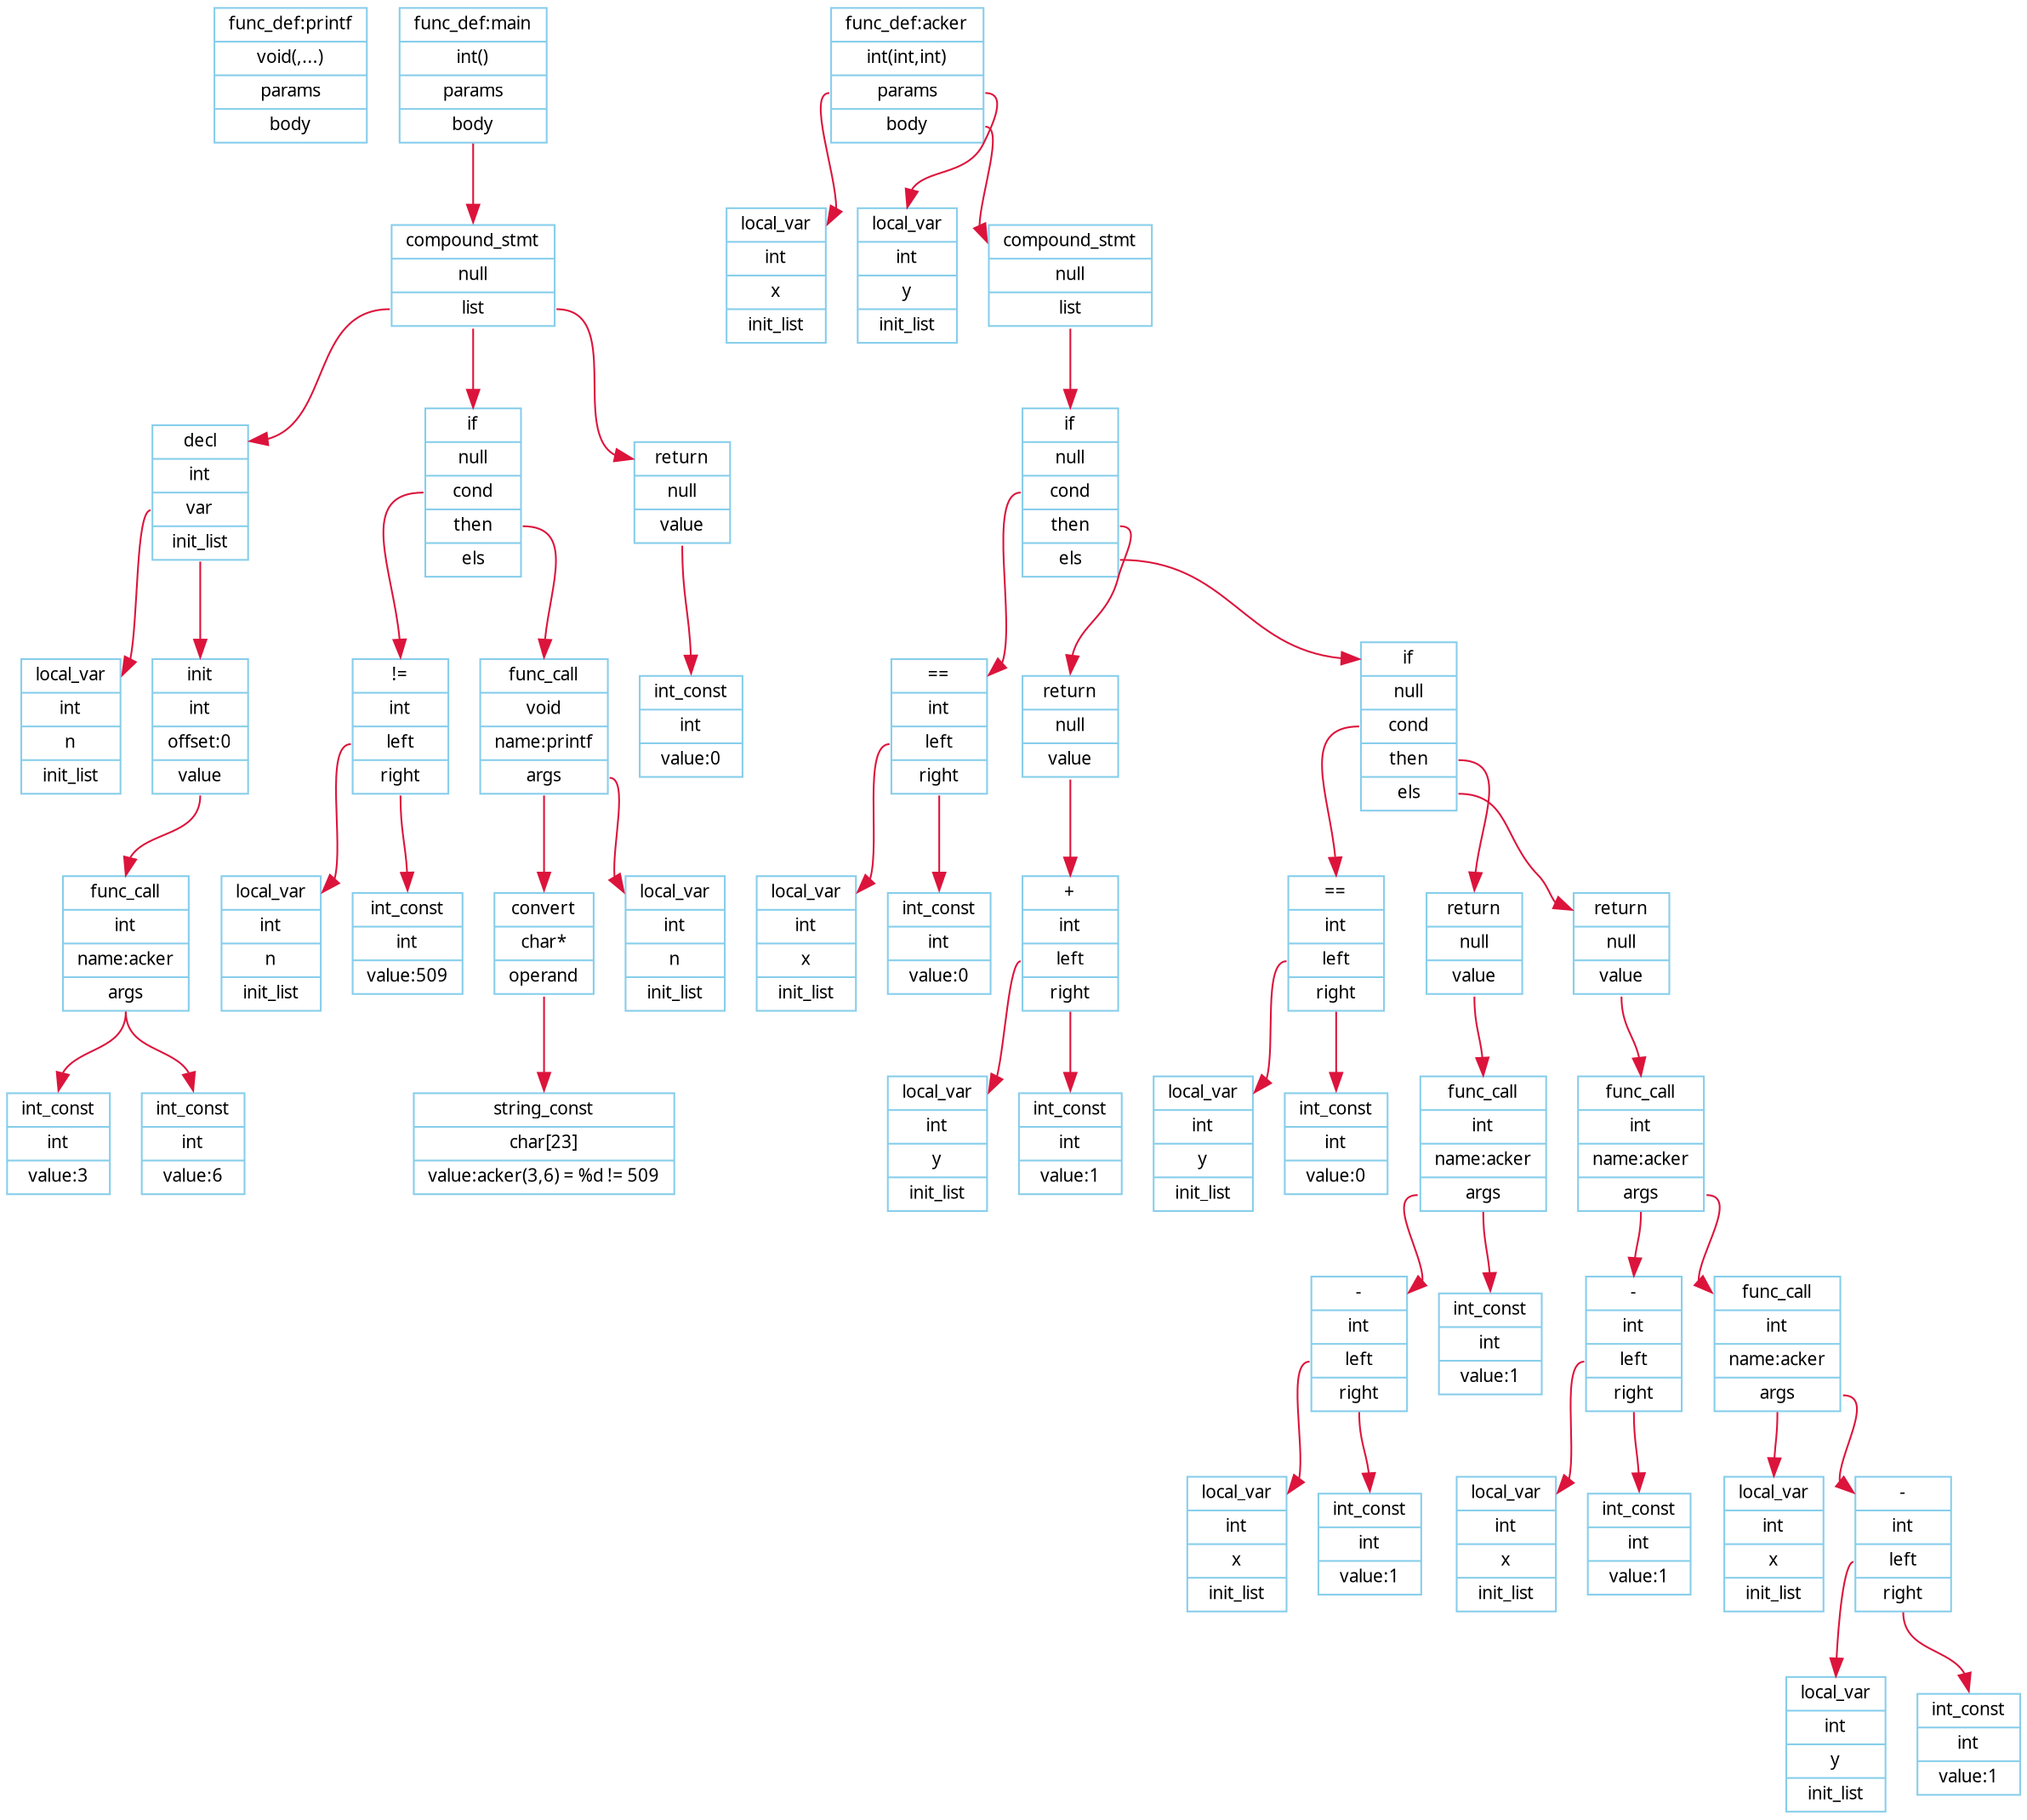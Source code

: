 digraph G {
node [fontname = "Verdana", fontsize = 10, color="skyblue", shape="record"];
edge [fontname = "Verdana", fontsize = 10, color="crimson", style="solid"];
P0[label="{<head>func_def:printf|<type>void(,...)|<params>params|<body>body}"];
P1[label="{<head>func_def:main|<type>int()|<params>params|<body>body}"];
P2[label="{<head>compound_stmt|null|<list>list}"];
P3[label="{<head>decl|<type>int|<var>var|<init_list>init_list}"];
P4[label="{<head>local_var|<type>int|<name>n|<list>init_list}"];
P3:var -> P4:head;
P5[label="{<head>init|<type>int|offset:0|<value>value}"];
P6[label="{<head>func_call|<type>int|name:acker|<args>args}"];
P7[label="{<head>int_const|<type>int|value:3}"];
P6:args -> P7:head;
P8[label="{<head>int_const|<type>int|value:6}"];
P6:args -> P8:head;
P5:value -> P6:head;
P3:init_list -> P5:head;
P2:list -> P3:head;
P9[label="{<head>if|null|<cond>cond|<then>then|<els>els}"];
P10[label="{<head>!=|<type>int|<left_operand>left|<right_operand>right}"];
P11[label="{<head>local_var|<type>int|<name>n|<list>init_list}"];
P10:left_operand -> P11:head;
P12[label="{<head>int_const|<type>int|value:509}"];
P10:right_operand -> P12:head;
P9:cond -> P10:head;
P13[label="{<head>func_call|<type>void|name:printf|<args>args}"];
P14[label="{<head>convert|<type>char*|<operand>operand}"];
P15[label="{<head>string_const|<type>char[23]|value:acker(3,6) = %d != 509
}"];
P14:operand -> P15:head;
P13:args -> P14:head;
P16[label="{<head>local_var|<type>int|<name>n|<list>init_list}"];
P13:args -> P16:head;
P9:then -> P13:head;
P2:list -> P9:head;
P17[label="{<head>return|null|<value>value}"];
P18[label="{<head>int_const|<type>int|value:0}"];
P17:value -> P18:head;
P2:list -> P17:head;
P1:body -> P2:head;
P19[label="{<head>func_def:acker|<type>int(int,int)|<params>params|<body>body}"];
P20[label="{<head>local_var|<type>int|<name>x|<list>init_list}"];
P19:params -> P20:head;
P21[label="{<head>local_var|<type>int|<name>y|<list>init_list}"];
P19:params -> P21:head;
P22[label="{<head>compound_stmt|null|<list>list}"];
P23[label="{<head>if|null|<cond>cond|<then>then|<els>els}"];
P24[label="{<head>==|<type>int|<left_operand>left|<right_operand>right}"];
P25[label="{<head>local_var|<type>int|<name>x|<list>init_list}"];
P24:left_operand -> P25:head;
P26[label="{<head>int_const|<type>int|value:0}"];
P24:right_operand -> P26:head;
P23:cond -> P24:head;
P27[label="{<head>return|null|<value>value}"];
P28[label="{<head>+|<type>int|<left_operand>left|<right_operand>right}"];
P29[label="{<head>local_var|<type>int|<name>y|<list>init_list}"];
P28:left_operand -> P29:head;
P30[label="{<head>int_const|<type>int|value:1}"];
P28:right_operand -> P30:head;
P27:value -> P28:head;
P23:then -> P27:head;
P31[label="{<head>if|null|<cond>cond|<then>then|<els>els}"];
P32[label="{<head>==|<type>int|<left_operand>left|<right_operand>right}"];
P33[label="{<head>local_var|<type>int|<name>y|<list>init_list}"];
P32:left_operand -> P33:head;
P34[label="{<head>int_const|<type>int|value:0}"];
P32:right_operand -> P34:head;
P31:cond -> P32:head;
P35[label="{<head>return|null|<value>value}"];
P36[label="{<head>func_call|<type>int|name:acker|<args>args}"];
P37[label="{<head>-|<type>int|<left_operand>left|<right_operand>right}"];
P38[label="{<head>local_var|<type>int|<name>x|<list>init_list}"];
P37:left_operand -> P38:head;
P39[label="{<head>int_const|<type>int|value:1}"];
P37:right_operand -> P39:head;
P36:args -> P37:head;
P40[label="{<head>int_const|<type>int|value:1}"];
P36:args -> P40:head;
P35:value -> P36:head;
P31:then -> P35:head;
P41[label="{<head>return|null|<value>value}"];
P42[label="{<head>func_call|<type>int|name:acker|<args>args}"];
P43[label="{<head>-|<type>int|<left_operand>left|<right_operand>right}"];
P44[label="{<head>local_var|<type>int|<name>x|<list>init_list}"];
P43:left_operand -> P44:head;
P45[label="{<head>int_const|<type>int|value:1}"];
P43:right_operand -> P45:head;
P42:args -> P43:head;
P46[label="{<head>func_call|<type>int|name:acker|<args>args}"];
P47[label="{<head>local_var|<type>int|<name>x|<list>init_list}"];
P46:args -> P47:head;
P48[label="{<head>-|<type>int|<left_operand>left|<right_operand>right}"];
P49[label="{<head>local_var|<type>int|<name>y|<list>init_list}"];
P48:left_operand -> P49:head;
P50[label="{<head>int_const|<type>int|value:1}"];
P48:right_operand -> P50:head;
P46:args -> P48:head;
P42:args -> P46:head;
P41:value -> P42:head;
P31:els -> P41:head;
P23:els -> P31:head;
P22:list -> P23:head;
P19:body -> P22:head;
}

